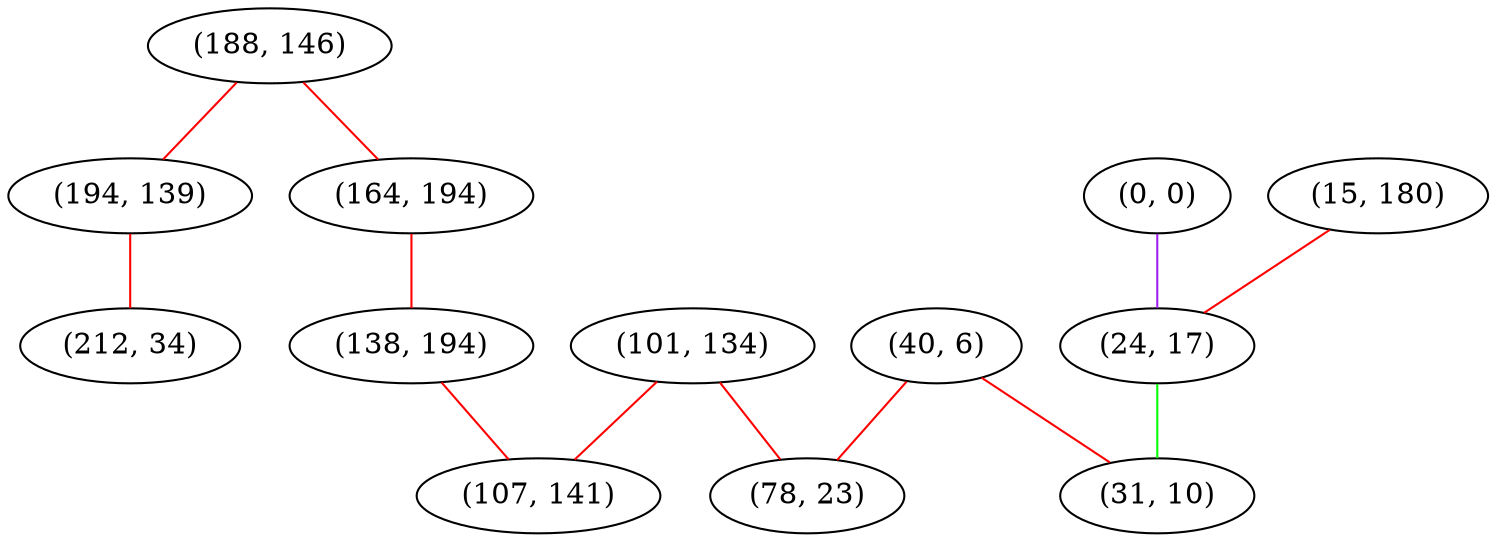 graph "" {
"(188, 146)";
"(0, 0)";
"(15, 180)";
"(101, 134)";
"(194, 139)";
"(212, 34)";
"(24, 17)";
"(164, 194)";
"(40, 6)";
"(138, 194)";
"(78, 23)";
"(31, 10)";
"(107, 141)";
"(188, 146)" -- "(164, 194)"  [color=red, key=0, weight=1];
"(188, 146)" -- "(194, 139)"  [color=red, key=0, weight=1];
"(0, 0)" -- "(24, 17)"  [color=purple, key=0, weight=4];
"(15, 180)" -- "(24, 17)"  [color=red, key=0, weight=1];
"(101, 134)" -- "(78, 23)"  [color=red, key=0, weight=1];
"(101, 134)" -- "(107, 141)"  [color=red, key=0, weight=1];
"(194, 139)" -- "(212, 34)"  [color=red, key=0, weight=1];
"(24, 17)" -- "(31, 10)"  [color=green, key=0, weight=2];
"(164, 194)" -- "(138, 194)"  [color=red, key=0, weight=1];
"(40, 6)" -- "(78, 23)"  [color=red, key=0, weight=1];
"(40, 6)" -- "(31, 10)"  [color=red, key=0, weight=1];
"(138, 194)" -- "(107, 141)"  [color=red, key=0, weight=1];
}

